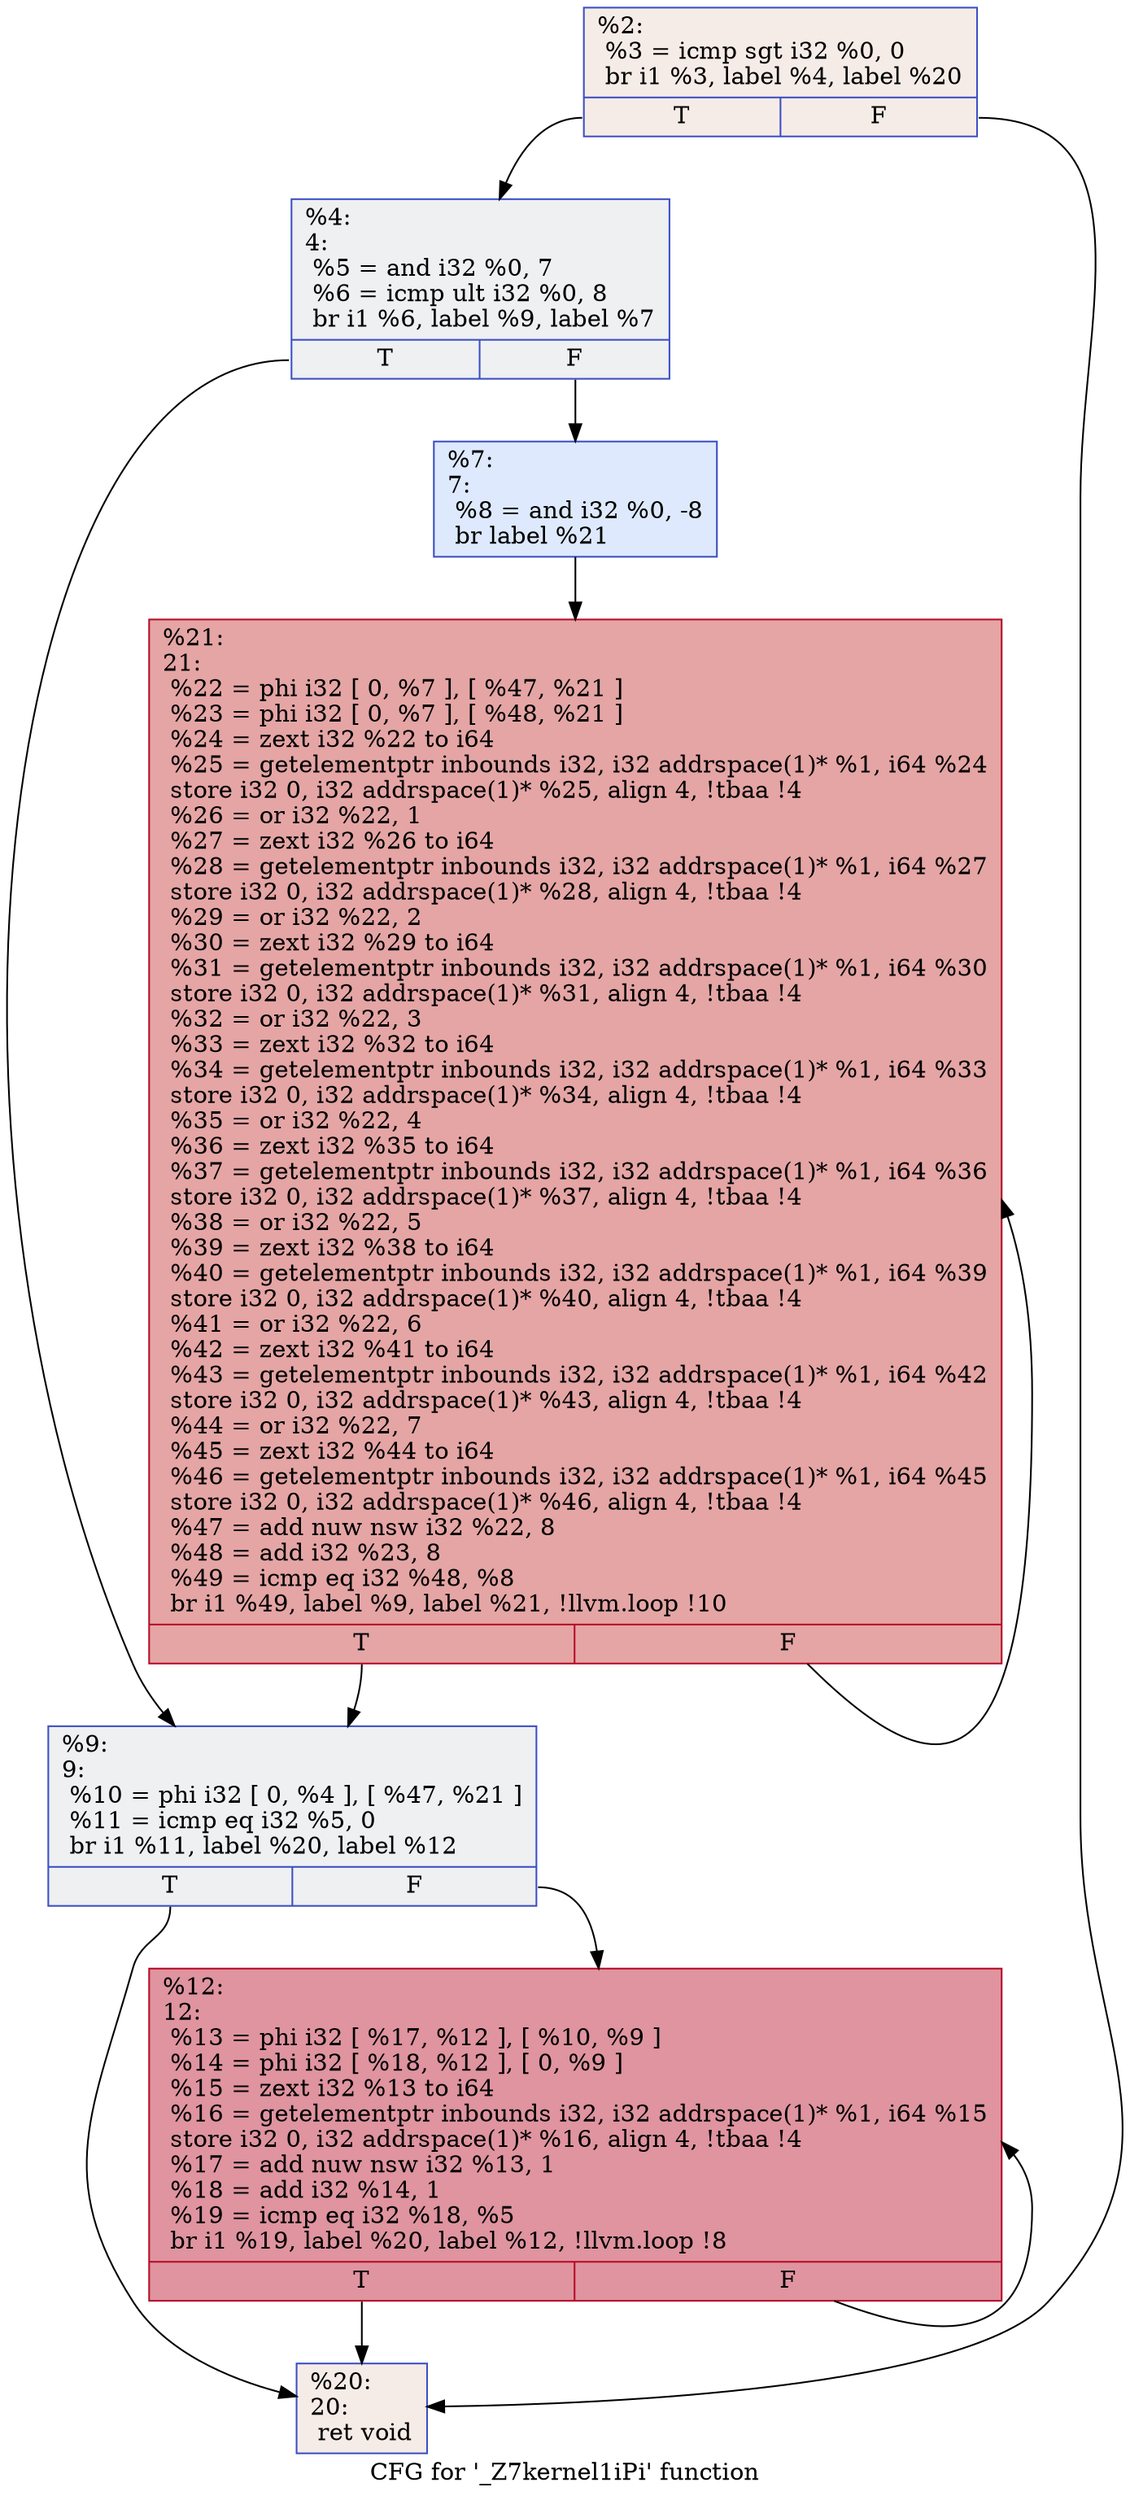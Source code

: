 digraph "CFG for '_Z7kernel1iPi' function" {
	label="CFG for '_Z7kernel1iPi' function";

	Node0x6243350 [shape=record,color="#3d50c3ff", style=filled, fillcolor="#ead5c970",label="{%2:\l  %3 = icmp sgt i32 %0, 0\l  br i1 %3, label %4, label %20\l|{<s0>T|<s1>F}}"];
	Node0x6243350:s0 -> Node0x6243a70;
	Node0x6243350:s1 -> Node0x6243b00;
	Node0x6243a70 [shape=record,color="#3d50c3ff", style=filled, fillcolor="#d9dce170",label="{%4:\l4:                                                \l  %5 = and i32 %0, 7\l  %6 = icmp ult i32 %0, 8\l  br i1 %6, label %9, label %7\l|{<s0>T|<s1>F}}"];
	Node0x6243a70:s0 -> Node0x6243de0;
	Node0x6243a70:s1 -> Node0x6243e30;
	Node0x6243e30 [shape=record,color="#3d50c3ff", style=filled, fillcolor="#b5cdfa70",label="{%7:\l7:                                                \l  %8 = and i32 %0, -8\l  br label %21\l}"];
	Node0x6243e30 -> Node0x6243c40;
	Node0x6243de0 [shape=record,color="#3d50c3ff", style=filled, fillcolor="#d9dce170",label="{%9:\l9:                                                \l  %10 = phi i32 [ 0, %4 ], [ %47, %21 ]\l  %11 = icmp eq i32 %5, 0\l  br i1 %11, label %20, label %12\l|{<s0>T|<s1>F}}"];
	Node0x6243de0:s0 -> Node0x6243b00;
	Node0x6243de0:s1 -> Node0x62442a0;
	Node0x62442a0 [shape=record,color="#b70d28ff", style=filled, fillcolor="#b70d2870",label="{%12:\l12:                                               \l  %13 = phi i32 [ %17, %12 ], [ %10, %9 ]\l  %14 = phi i32 [ %18, %12 ], [ 0, %9 ]\l  %15 = zext i32 %13 to i64\l  %16 = getelementptr inbounds i32, i32 addrspace(1)* %1, i64 %15\l  store i32 0, i32 addrspace(1)* %16, align 4, !tbaa !4\l  %17 = add nuw nsw i32 %13, 1\l  %18 = add i32 %14, 1\l  %19 = icmp eq i32 %18, %5\l  br i1 %19, label %20, label %12, !llvm.loop !8\l|{<s0>T|<s1>F}}"];
	Node0x62442a0:s0 -> Node0x6243b00;
	Node0x62442a0:s1 -> Node0x62442a0;
	Node0x6243b00 [shape=record,color="#3d50c3ff", style=filled, fillcolor="#ead5c970",label="{%20:\l20:                                               \l  ret void\l}"];
	Node0x6243c40 [shape=record,color="#b70d28ff", style=filled, fillcolor="#c5333470",label="{%21:\l21:                                               \l  %22 = phi i32 [ 0, %7 ], [ %47, %21 ]\l  %23 = phi i32 [ 0, %7 ], [ %48, %21 ]\l  %24 = zext i32 %22 to i64\l  %25 = getelementptr inbounds i32, i32 addrspace(1)* %1, i64 %24\l  store i32 0, i32 addrspace(1)* %25, align 4, !tbaa !4\l  %26 = or i32 %22, 1\l  %27 = zext i32 %26 to i64\l  %28 = getelementptr inbounds i32, i32 addrspace(1)* %1, i64 %27\l  store i32 0, i32 addrspace(1)* %28, align 4, !tbaa !4\l  %29 = or i32 %22, 2\l  %30 = zext i32 %29 to i64\l  %31 = getelementptr inbounds i32, i32 addrspace(1)* %1, i64 %30\l  store i32 0, i32 addrspace(1)* %31, align 4, !tbaa !4\l  %32 = or i32 %22, 3\l  %33 = zext i32 %32 to i64\l  %34 = getelementptr inbounds i32, i32 addrspace(1)* %1, i64 %33\l  store i32 0, i32 addrspace(1)* %34, align 4, !tbaa !4\l  %35 = or i32 %22, 4\l  %36 = zext i32 %35 to i64\l  %37 = getelementptr inbounds i32, i32 addrspace(1)* %1, i64 %36\l  store i32 0, i32 addrspace(1)* %37, align 4, !tbaa !4\l  %38 = or i32 %22, 5\l  %39 = zext i32 %38 to i64\l  %40 = getelementptr inbounds i32, i32 addrspace(1)* %1, i64 %39\l  store i32 0, i32 addrspace(1)* %40, align 4, !tbaa !4\l  %41 = or i32 %22, 6\l  %42 = zext i32 %41 to i64\l  %43 = getelementptr inbounds i32, i32 addrspace(1)* %1, i64 %42\l  store i32 0, i32 addrspace(1)* %43, align 4, !tbaa !4\l  %44 = or i32 %22, 7\l  %45 = zext i32 %44 to i64\l  %46 = getelementptr inbounds i32, i32 addrspace(1)* %1, i64 %45\l  store i32 0, i32 addrspace(1)* %46, align 4, !tbaa !4\l  %47 = add nuw nsw i32 %22, 8\l  %48 = add i32 %23, 8\l  %49 = icmp eq i32 %48, %8\l  br i1 %49, label %9, label %21, !llvm.loop !10\l|{<s0>T|<s1>F}}"];
	Node0x6243c40:s0 -> Node0x6243de0;
	Node0x6243c40:s1 -> Node0x6243c40;
}
